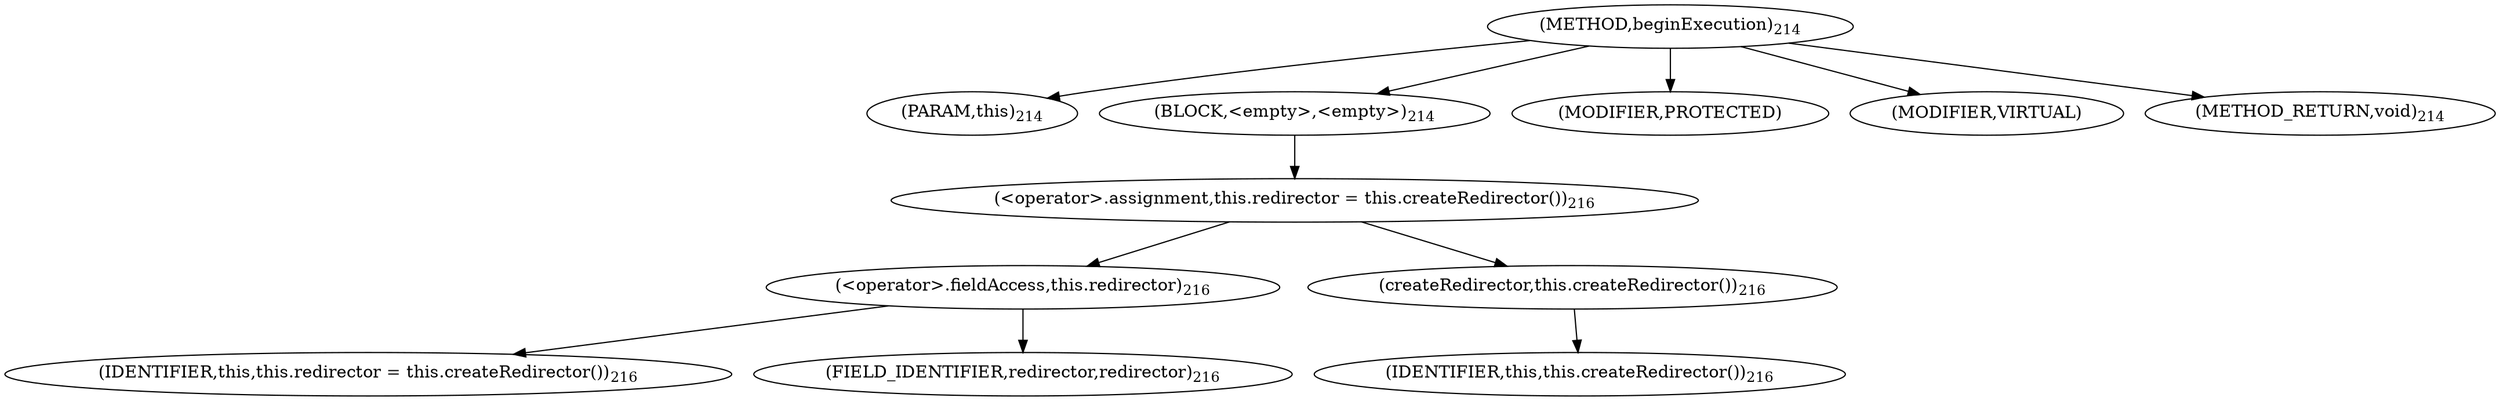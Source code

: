 digraph "beginExecution" {  
"237" [label = <(METHOD,beginExecution)<SUB>214</SUB>> ]
"20" [label = <(PARAM,this)<SUB>214</SUB>> ]
"238" [label = <(BLOCK,&lt;empty&gt;,&lt;empty&gt;)<SUB>214</SUB>> ]
"239" [label = <(&lt;operator&gt;.assignment,this.redirector = this.createRedirector())<SUB>216</SUB>> ]
"240" [label = <(&lt;operator&gt;.fieldAccess,this.redirector)<SUB>216</SUB>> ]
"241" [label = <(IDENTIFIER,this,this.redirector = this.createRedirector())<SUB>216</SUB>> ]
"242" [label = <(FIELD_IDENTIFIER,redirector,redirector)<SUB>216</SUB>> ]
"243" [label = <(createRedirector,this.createRedirector())<SUB>216</SUB>> ]
"19" [label = <(IDENTIFIER,this,this.createRedirector())<SUB>216</SUB>> ]
"244" [label = <(MODIFIER,PROTECTED)> ]
"245" [label = <(MODIFIER,VIRTUAL)> ]
"246" [label = <(METHOD_RETURN,void)<SUB>214</SUB>> ]
  "237" -> "20" 
  "237" -> "238" 
  "237" -> "244" 
  "237" -> "245" 
  "237" -> "246" 
  "238" -> "239" 
  "239" -> "240" 
  "239" -> "243" 
  "240" -> "241" 
  "240" -> "242" 
  "243" -> "19" 
}
